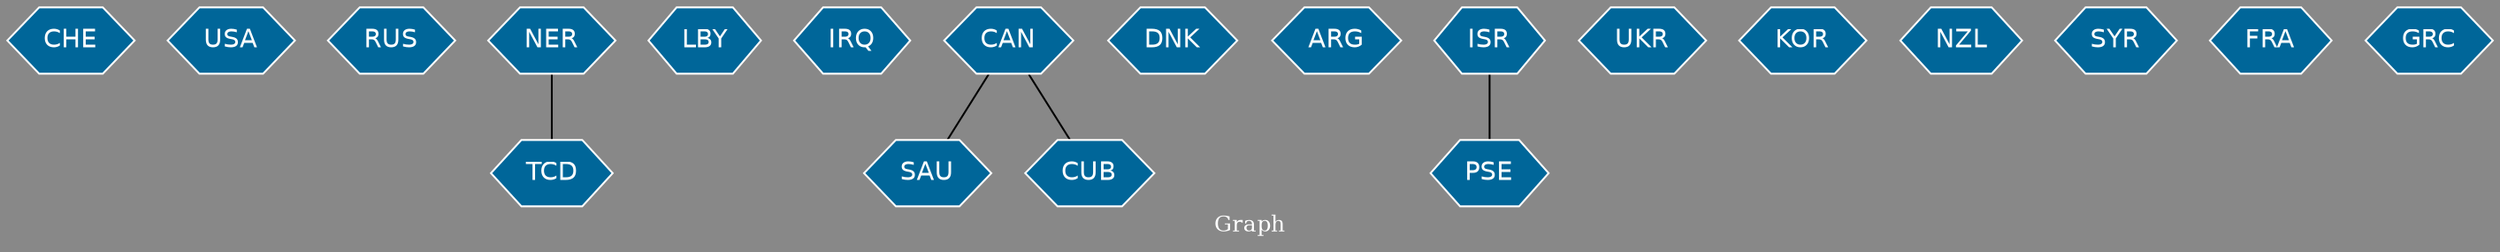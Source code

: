 // Countries together in item graph
graph {
	graph [bgcolor="#888888" fontcolor=white fontsize=12 label="Graph" outputorder=edgesfirst overlap=prism]
	node [color=white fillcolor="#006699" fontcolor=white fontname=Helvetica shape=hexagon style=filled]
	edge [arrowhead=open color=black fontcolor=white fontname=Courier fontsize=12]
		CHE [label=CHE]
		USA [label=USA]
		RUS [label=RUS]
		TCD [label=TCD]
		NER [label=NER]
		LBY [label=LBY]
		IRQ [label=IRQ]
		CAN [label=CAN]
		SAU [label=SAU]
		DNK [label=DNK]
		ARG [label=ARG]
		ISR [label=ISR]
		PSE [label=PSE]
		UKR [label=UKR]
		KOR [label=KOR]
		CUB [label=CUB]
		NZL [label=NZL]
		SYR [label=SYR]
		FRA [label=FRA]
		GRC [label=GRC]
			CAN -- SAU [weight=1]
			NER -- TCD [weight=1]
			CAN -- CUB [weight=1]
			ISR -- PSE [weight=1]
}